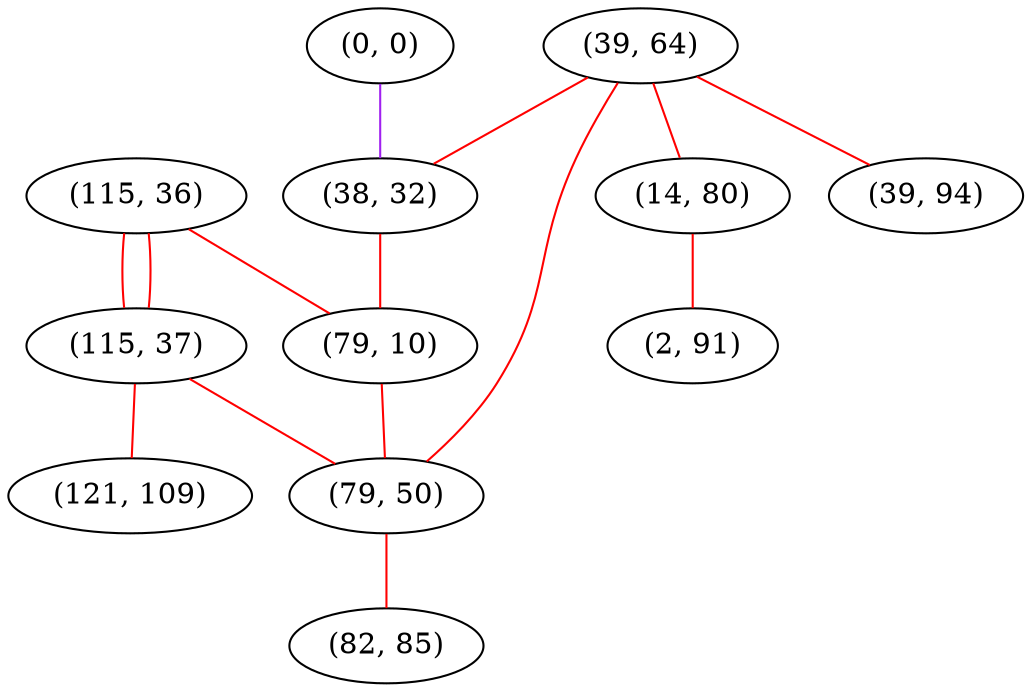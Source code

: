 graph "" {
"(0, 0)";
"(39, 64)";
"(14, 80)";
"(115, 36)";
"(38, 32)";
"(79, 10)";
"(115, 37)";
"(121, 109)";
"(39, 94)";
"(79, 50)";
"(82, 85)";
"(2, 91)";
"(0, 0)" -- "(38, 32)"  [color=purple, key=0, weight=4];
"(39, 64)" -- "(39, 94)"  [color=red, key=0, weight=1];
"(39, 64)" -- "(14, 80)"  [color=red, key=0, weight=1];
"(39, 64)" -- "(79, 50)"  [color=red, key=0, weight=1];
"(39, 64)" -- "(38, 32)"  [color=red, key=0, weight=1];
"(14, 80)" -- "(2, 91)"  [color=red, key=0, weight=1];
"(115, 36)" -- "(79, 10)"  [color=red, key=0, weight=1];
"(115, 36)" -- "(115, 37)"  [color=red, key=0, weight=1];
"(115, 36)" -- "(115, 37)"  [color=red, key=1, weight=1];
"(38, 32)" -- "(79, 10)"  [color=red, key=0, weight=1];
"(79, 10)" -- "(79, 50)"  [color=red, key=0, weight=1];
"(115, 37)" -- "(121, 109)"  [color=red, key=0, weight=1];
"(115, 37)" -- "(79, 50)"  [color=red, key=0, weight=1];
"(79, 50)" -- "(82, 85)"  [color=red, key=0, weight=1];
}
